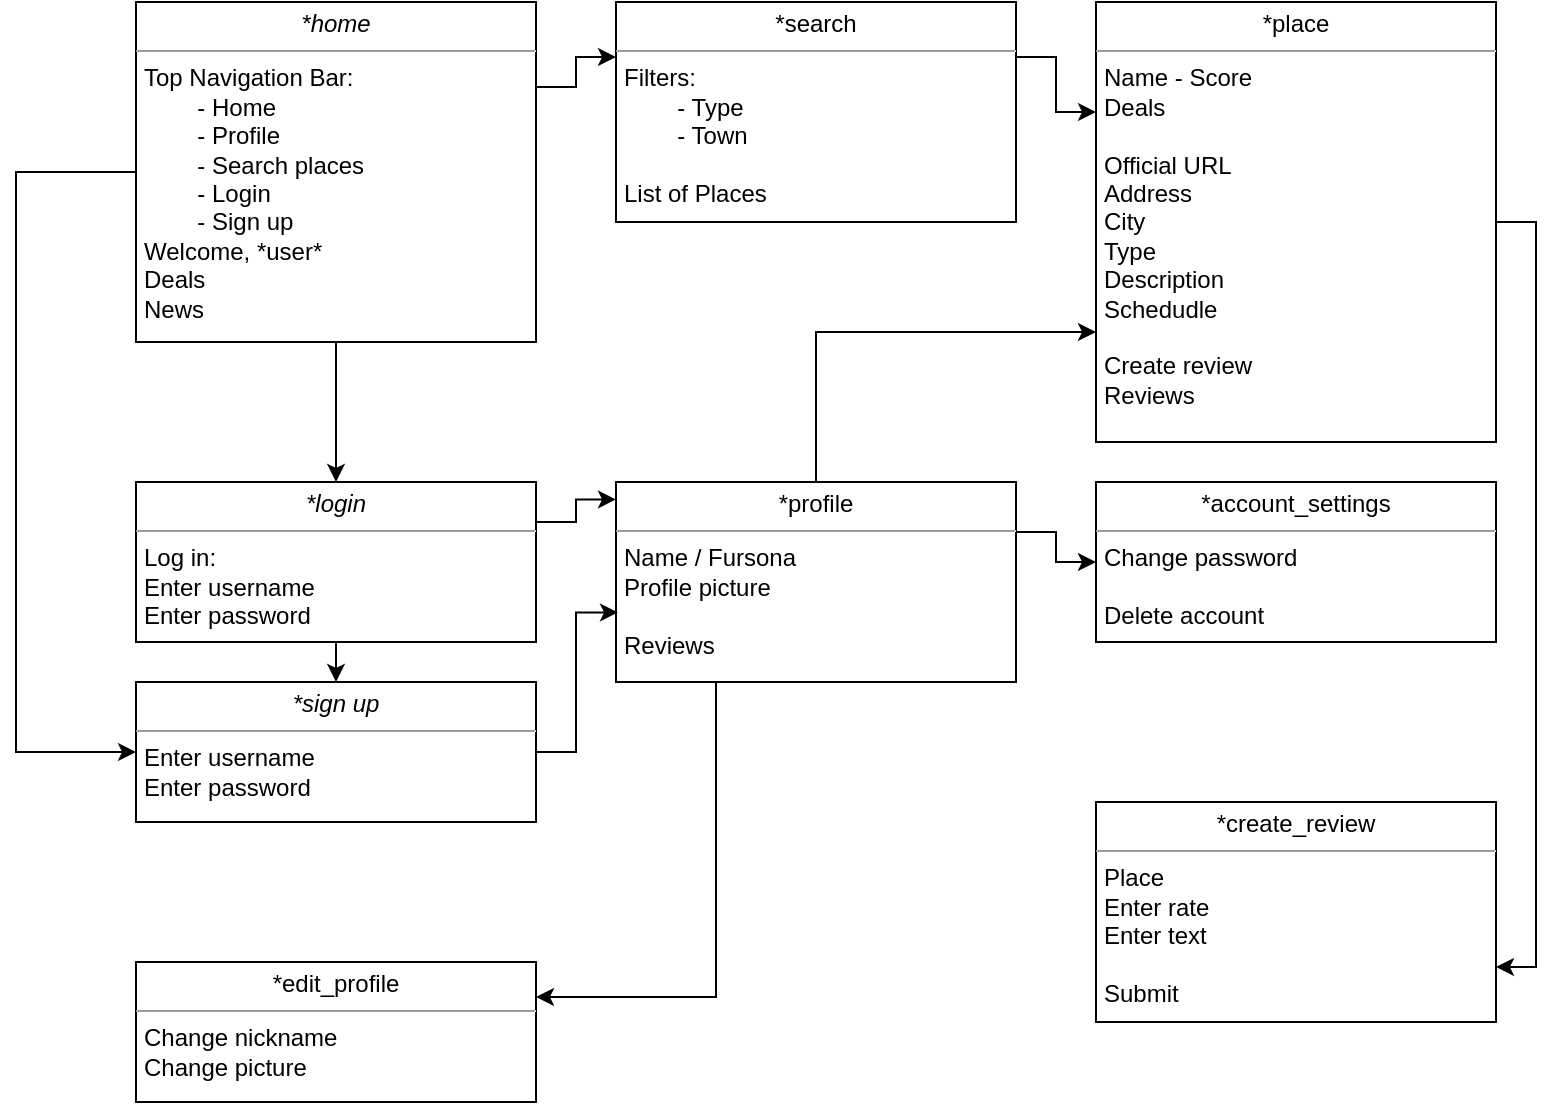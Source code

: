 <mxfile version="16.6.4" type="device"><diagram name="Page-1" id="c4acf3e9-155e-7222-9cf6-157b1a14988f"><mxGraphModel dx="1038" dy="579" grid="1" gridSize="10" guides="1" tooltips="1" connect="1" arrows="1" fold="1" page="1" pageScale="1" pageWidth="850" pageHeight="1100" background="none" math="0" shadow="0"><root><mxCell id="0"/><mxCell id="1" parent="0"/><mxCell id="-m8F6RaqqLiDMNpErY54-14" style="edgeStyle=orthogonalEdgeStyle;rounded=0;orthogonalLoop=1;jettySize=auto;html=1;exitX=1;exitY=0.25;exitDx=0;exitDy=0;entryX=0;entryY=0.25;entryDx=0;entryDy=0;" parent="1" source="5d2195bd80daf111-15" target="-m8F6RaqqLiDMNpErY54-3" edge="1"><mxGeometry relative="1" as="geometry"/></mxCell><mxCell id="5d2195bd80daf111-15" value="&lt;p style=&quot;margin: 0px ; margin-top: 4px ; text-align: center&quot;&gt;*search&lt;/p&gt;&lt;hr size=&quot;1&quot;&gt;&lt;p style=&quot;margin: 0px ; margin-left: 4px&quot;&gt;Filters:&lt;/p&gt;&lt;p style=&quot;margin: 0px ; margin-left: 4px&quot;&gt;&lt;span style=&quot;white-space: pre&quot;&gt;&#9;&lt;/span&gt;- Type&lt;/p&gt;&lt;p style=&quot;margin: 0px ; margin-left: 4px&quot;&gt;&lt;span style=&quot;white-space: pre&quot;&gt;&#9;&lt;/span&gt;- Town&lt;/p&gt;&lt;p style=&quot;margin: 0px ; margin-left: 4px&quot;&gt;&lt;br&gt;&lt;/p&gt;&lt;p style=&quot;margin: 0px ; margin-left: 4px&quot;&gt;List of Places&lt;/p&gt;" style="verticalAlign=top;align=left;overflow=fill;fontSize=12;fontFamily=Helvetica;html=1;rounded=0;shadow=0;comic=0;labelBackgroundColor=none;strokeWidth=1" parent="1" vertex="1"><mxGeometry x="320" y="40" width="200" height="110" as="geometry"/></mxCell><mxCell id="-m8F6RaqqLiDMNpErY54-9" style="edgeStyle=orthogonalEdgeStyle;rounded=0;orthogonalLoop=1;jettySize=auto;html=1;exitX=0.5;exitY=1;exitDx=0;exitDy=0;entryX=0.5;entryY=0;entryDx=0;entryDy=0;" parent="1" source="5d2195bd80daf111-18" target="-m8F6RaqqLiDMNpErY54-6" edge="1"><mxGeometry relative="1" as="geometry"/></mxCell><mxCell id="-m8F6RaqqLiDMNpErY54-10" style="edgeStyle=orthogonalEdgeStyle;rounded=0;orthogonalLoop=1;jettySize=auto;html=1;exitX=1;exitY=0.25;exitDx=0;exitDy=0;entryX=0;entryY=0.087;entryDx=0;entryDy=0;entryPerimeter=0;" parent="1" source="5d2195bd80daf111-18" target="-m8F6RaqqLiDMNpErY54-1" edge="1"><mxGeometry relative="1" as="geometry"/></mxCell><mxCell id="5d2195bd80daf111-18" value="&lt;p style=&quot;margin: 0px ; margin-top: 4px ; text-align: center&quot;&gt;&lt;i&gt;*l&lt;/i&gt;&lt;i&gt;ogin&lt;/i&gt;&lt;/p&gt;&lt;hr size=&quot;1&quot;&gt;&lt;p style=&quot;margin: 0px ; margin-left: 4px&quot;&gt;Log in:&lt;/p&gt;&lt;p style=&quot;margin: 0px ; margin-left: 4px&quot;&gt;Enter username&lt;/p&gt;&lt;p style=&quot;margin: 0px ; margin-left: 4px&quot;&gt;Enter password&lt;/p&gt;&lt;p style=&quot;margin: 0px ; margin-left: 4px&quot;&gt;&lt;br&gt;&lt;/p&gt;" style="verticalAlign=top;align=left;overflow=fill;fontSize=12;fontFamily=Helvetica;html=1;rounded=0;shadow=0;comic=0;labelBackgroundColor=none;strokeWidth=1" parent="1" vertex="1"><mxGeometry x="80" y="280" width="200" height="80" as="geometry"/></mxCell><mxCell id="-m8F6RaqqLiDMNpErY54-8" style="edgeStyle=orthogonalEdgeStyle;rounded=0;orthogonalLoop=1;jettySize=auto;html=1;exitX=0.5;exitY=1;exitDx=0;exitDy=0;entryX=0.5;entryY=0;entryDx=0;entryDy=0;" parent="1" source="5d2195bd80daf111-19" target="5d2195bd80daf111-18" edge="1"><mxGeometry relative="1" as="geometry"/></mxCell><mxCell id="-m8F6RaqqLiDMNpErY54-13" style="edgeStyle=orthogonalEdgeStyle;rounded=0;orthogonalLoop=1;jettySize=auto;html=1;exitX=1;exitY=0.25;exitDx=0;exitDy=0;entryX=0;entryY=0.25;entryDx=0;entryDy=0;" parent="1" source="5d2195bd80daf111-19" target="5d2195bd80daf111-15" edge="1"><mxGeometry relative="1" as="geometry"/></mxCell><mxCell id="7tsqj_5ynKXCCZZJcU2j-2" style="edgeStyle=elbowEdgeStyle;rounded=0;orthogonalLoop=1;jettySize=auto;html=1;exitX=0;exitY=0.5;exitDx=0;exitDy=0;entryX=0;entryY=0.5;entryDx=0;entryDy=0;" parent="1" source="5d2195bd80daf111-19" target="-m8F6RaqqLiDMNpErY54-6" edge="1"><mxGeometry relative="1" as="geometry"><mxPoint x="10" y="410" as="targetPoint"/><Array as="points"><mxPoint x="20" y="270"/></Array></mxGeometry></mxCell><mxCell id="5d2195bd80daf111-19" value="&lt;p style=&quot;margin: 0px ; margin-top: 4px ; text-align: center&quot;&gt;&lt;i&gt;*home&lt;/i&gt;&lt;/p&gt;&lt;hr size=&quot;1&quot;&gt;&lt;p style=&quot;margin: 0px ; margin-left: 4px&quot;&gt;Top Navigation Bar:&lt;/p&gt;&lt;p style=&quot;margin: 0px ; margin-left: 4px&quot;&gt;&lt;span style=&quot;white-space: pre&quot;&gt;&#9;&lt;/span&gt;- Home&lt;br&gt;&lt;/p&gt;&lt;p style=&quot;margin: 0px ; margin-left: 4px&quot;&gt;&lt;span style=&quot;white-space: pre&quot;&gt;&#9;&lt;/span&gt;- Profile&lt;br&gt;&lt;/p&gt;&lt;p style=&quot;margin: 0px ; margin-left: 4px&quot;&gt;&lt;span style=&quot;white-space: pre&quot;&gt;&#9;&lt;/span&gt;- Search places&lt;br&gt;&lt;/p&gt;&lt;p style=&quot;margin: 0px ; margin-left: 4px&quot;&gt;&lt;span style=&quot;white-space: pre&quot;&gt;&#9;&lt;/span&gt;- Login&lt;/p&gt;&lt;p style=&quot;margin: 0px ; margin-left: 4px&quot;&gt;&lt;span style=&quot;white-space: pre&quot;&gt;&#9;&lt;/span&gt;- Sign up&lt;/p&gt;&lt;p style=&quot;margin: 0px ; margin-left: 4px&quot;&gt;Welcome, *user*&lt;/p&gt;&lt;p style=&quot;margin: 0px ; margin-left: 4px&quot;&gt;Deals&lt;/p&gt;&lt;p style=&quot;margin: 0px ; margin-left: 4px&quot;&gt;News&lt;/p&gt;&lt;p style=&quot;margin: 0px ; margin-left: 4px&quot;&gt;&lt;br&gt;&lt;/p&gt;&lt;p style=&quot;margin: 0px ; margin-left: 4px&quot;&gt;&lt;br&gt;&lt;/p&gt;" style="verticalAlign=top;align=left;overflow=fill;fontSize=12;fontFamily=Helvetica;html=1;rounded=0;shadow=0;comic=0;labelBackgroundColor=none;strokeWidth=1" parent="1" vertex="1"><mxGeometry x="80" y="40" width="200" height="170" as="geometry"/></mxCell><mxCell id="-m8F6RaqqLiDMNpErY54-15" style="edgeStyle=orthogonalEdgeStyle;rounded=0;orthogonalLoop=1;jettySize=auto;html=1;exitX=1;exitY=0.25;exitDx=0;exitDy=0;" parent="1" source="-m8F6RaqqLiDMNpErY54-1" target="-m8F6RaqqLiDMNpErY54-2" edge="1"><mxGeometry relative="1" as="geometry"/></mxCell><mxCell id="-m8F6RaqqLiDMNpErY54-17" style="edgeStyle=orthogonalEdgeStyle;rounded=0;orthogonalLoop=1;jettySize=auto;html=1;exitX=0.25;exitY=1;exitDx=0;exitDy=0;entryX=1;entryY=0.25;entryDx=0;entryDy=0;" parent="1" source="-m8F6RaqqLiDMNpErY54-1" target="-m8F6RaqqLiDMNpErY54-4" edge="1"><mxGeometry relative="1" as="geometry"/></mxCell><mxCell id="-m8F6RaqqLiDMNpErY54-1" value="&lt;p style=&quot;margin: 0px ; margin-top: 4px ; text-align: center&quot;&gt;*profile&lt;/p&gt;&lt;hr size=&quot;1&quot;&gt;&lt;p style=&quot;margin: 0px ; margin-left: 4px&quot;&gt;&lt;span&gt;Name / Fursona&lt;/span&gt;&lt;br&gt;&lt;/p&gt;&lt;p style=&quot;margin: 0px ; margin-left: 4px&quot;&gt;Profile picture&lt;/p&gt;&lt;p style=&quot;margin: 0px ; margin-left: 4px&quot;&gt;&lt;br&gt;&lt;/p&gt;&lt;p style=&quot;margin: 0px ; margin-left: 4px&quot;&gt;Reviews&lt;/p&gt;&lt;p style=&quot;margin: 0px ; margin-left: 4px&quot;&gt;&lt;br&gt;&lt;/p&gt;" style="verticalAlign=top;align=left;overflow=fill;fontSize=12;fontFamily=Helvetica;html=1;rounded=0;shadow=0;comic=0;labelBackgroundColor=none;strokeWidth=1" parent="1" vertex="1"><mxGeometry x="320" y="280" width="200" height="100" as="geometry"/></mxCell><mxCell id="-m8F6RaqqLiDMNpErY54-2" value="&lt;p style=&quot;margin: 0px ; margin-top: 4px ; text-align: center&quot;&gt;*account_settings&lt;/p&gt;&lt;hr size=&quot;1&quot;&gt;&lt;p style=&quot;margin: 0px ; margin-left: 4px&quot;&gt;&lt;span&gt;Change password&lt;/span&gt;&lt;br&gt;&lt;/p&gt;&lt;p style=&quot;margin: 0px ; margin-left: 4px&quot;&gt;&lt;br&gt;&lt;/p&gt;&lt;p style=&quot;margin: 0px ; margin-left: 4px&quot;&gt;Delete account&lt;/p&gt;" style="verticalAlign=top;align=left;overflow=fill;fontSize=12;fontFamily=Helvetica;html=1;rounded=0;shadow=0;comic=0;labelBackgroundColor=none;strokeWidth=1" parent="1" vertex="1"><mxGeometry x="560" y="280" width="200" height="80" as="geometry"/></mxCell><mxCell id="-m8F6RaqqLiDMNpErY54-16" style="edgeStyle=orthogonalEdgeStyle;rounded=0;orthogonalLoop=1;jettySize=auto;html=1;exitX=1;exitY=0.5;exitDx=0;exitDy=0;entryX=1;entryY=0.75;entryDx=0;entryDy=0;" parent="1" source="-m8F6RaqqLiDMNpErY54-3" target="-m8F6RaqqLiDMNpErY54-5" edge="1"><mxGeometry relative="1" as="geometry"/></mxCell><mxCell id="-m8F6RaqqLiDMNpErY54-3" value="&lt;p style=&quot;margin: 0px ; margin-top: 4px ; text-align: center&quot;&gt;*place&lt;/p&gt;&lt;hr size=&quot;1&quot;&gt;&lt;p style=&quot;margin: 0px ; margin-left: 4px&quot;&gt;Name -&amp;nbsp;&lt;span&gt;Score&lt;/span&gt;&lt;/p&gt;&lt;p style=&quot;margin: 0px ; margin-left: 4px&quot;&gt;Deals&lt;br&gt;&lt;/p&gt;&lt;p style=&quot;margin: 0px ; margin-left: 4px&quot;&gt;&lt;br&gt;&lt;/p&gt;&lt;p style=&quot;margin: 0px ; margin-left: 4px&quot;&gt;Official URL&lt;br&gt;&lt;/p&gt;&lt;p style=&quot;margin: 0px ; margin-left: 4px&quot;&gt;Address&lt;/p&gt;&lt;p style=&quot;margin: 0px ; margin-left: 4px&quot;&gt;City&lt;/p&gt;&lt;p style=&quot;margin: 0px ; margin-left: 4px&quot;&gt;Type&lt;/p&gt;&lt;p style=&quot;margin: 0px ; margin-left: 4px&quot;&gt;Description&lt;br&gt;&lt;/p&gt;&lt;p style=&quot;margin: 0px ; margin-left: 4px&quot;&gt;Schedudle&lt;/p&gt;&lt;p style=&quot;margin: 0px ; margin-left: 4px&quot;&gt;&lt;br&gt;&lt;/p&gt;&lt;p style=&quot;margin: 0px ; margin-left: 4px&quot;&gt;Create review&lt;/p&gt;&lt;p style=&quot;margin: 0px ; margin-left: 4px&quot;&gt;Reviews&lt;/p&gt;&lt;p style=&quot;margin: 0px ; margin-left: 4px&quot;&gt;&lt;br&gt;&lt;/p&gt;" style="verticalAlign=top;align=left;overflow=fill;fontSize=12;fontFamily=Helvetica;html=1;rounded=0;shadow=0;comic=0;labelBackgroundColor=none;strokeWidth=1" parent="1" vertex="1"><mxGeometry x="560" y="40" width="200" height="220" as="geometry"/></mxCell><mxCell id="-m8F6RaqqLiDMNpErY54-4" value="&lt;p style=&quot;margin: 0px ; margin-top: 4px ; text-align: center&quot;&gt;*edit_profile&lt;/p&gt;&lt;hr size=&quot;1&quot;&gt;&lt;p style=&quot;margin: 0px ; margin-left: 4px&quot;&gt;Change nickname&lt;/p&gt;&lt;p style=&quot;margin: 0px ; margin-left: 4px&quot;&gt;Change picture&lt;br&gt;&lt;/p&gt;" style="verticalAlign=top;align=left;overflow=fill;fontSize=12;fontFamily=Helvetica;html=1;rounded=0;shadow=0;comic=0;labelBackgroundColor=none;strokeWidth=1" parent="1" vertex="1"><mxGeometry x="80" y="520" width="200" height="70" as="geometry"/></mxCell><mxCell id="-m8F6RaqqLiDMNpErY54-5" value="&lt;p style=&quot;margin: 0px ; margin-top: 4px ; text-align: center&quot;&gt;*create_review&lt;/p&gt;&lt;hr size=&quot;1&quot;&gt;&lt;p style=&quot;margin: 0px ; margin-left: 4px&quot;&gt;Place&lt;/p&gt;&lt;p style=&quot;margin: 0px ; margin-left: 4px&quot;&gt;Enter rate&lt;br&gt;&lt;/p&gt;&lt;p style=&quot;margin: 0px ; margin-left: 4px&quot;&gt;Enter text&lt;/p&gt;&lt;p style=&quot;margin: 0px ; margin-left: 4px&quot;&gt;&lt;br&gt;&lt;/p&gt;&lt;p style=&quot;margin: 0px ; margin-left: 4px&quot;&gt;Submit&lt;/p&gt;" style="verticalAlign=top;align=left;overflow=fill;fontSize=12;fontFamily=Helvetica;html=1;rounded=0;shadow=0;comic=0;labelBackgroundColor=none;strokeWidth=1" parent="1" vertex="1"><mxGeometry x="560" y="440" width="200" height="110" as="geometry"/></mxCell><mxCell id="-m8F6RaqqLiDMNpErY54-11" style="edgeStyle=orthogonalEdgeStyle;rounded=0;orthogonalLoop=1;jettySize=auto;html=1;exitX=1;exitY=0.5;exitDx=0;exitDy=0;entryX=0.005;entryY=0.652;entryDx=0;entryDy=0;entryPerimeter=0;" parent="1" source="-m8F6RaqqLiDMNpErY54-6" target="-m8F6RaqqLiDMNpErY54-1" edge="1"><mxGeometry relative="1" as="geometry"/></mxCell><mxCell id="-m8F6RaqqLiDMNpErY54-6" value="&lt;p style=&quot;margin: 0px ; margin-top: 4px ; text-align: center&quot;&gt;&lt;i&gt;*sign up&lt;/i&gt;&lt;/p&gt;&lt;hr size=&quot;1&quot;&gt;&lt;p style=&quot;margin: 0px ; margin-left: 4px&quot;&gt;&lt;span&gt;Enter username&lt;/span&gt;&lt;/p&gt;&lt;p style=&quot;margin: 0px 0px 0px 4px&quot;&gt;Enter password&lt;/p&gt;" style="verticalAlign=top;align=left;overflow=fill;fontSize=12;fontFamily=Helvetica;html=1;rounded=0;shadow=0;comic=0;labelBackgroundColor=none;strokeWidth=1" parent="1" vertex="1"><mxGeometry x="80" y="380" width="200" height="70" as="geometry"/></mxCell><mxCell id="7tsqj_5ynKXCCZZJcU2j-1" value="" style="endArrow=classic;html=1;rounded=0;exitX=0.5;exitY=0;exitDx=0;exitDy=0;entryX=0;entryY=0.75;entryDx=0;entryDy=0;edgeStyle=elbowEdgeStyle;" parent="1" source="-m8F6RaqqLiDMNpErY54-1" target="-m8F6RaqqLiDMNpErY54-3" edge="1"><mxGeometry width="50" height="50" relative="1" as="geometry"><mxPoint x="590" y="290" as="sourcePoint"/><mxPoint x="640" y="240" as="targetPoint"/><Array as="points"><mxPoint x="420" y="260"/><mxPoint x="450" y="220"/></Array></mxGeometry></mxCell></root></mxGraphModel></diagram></mxfile>